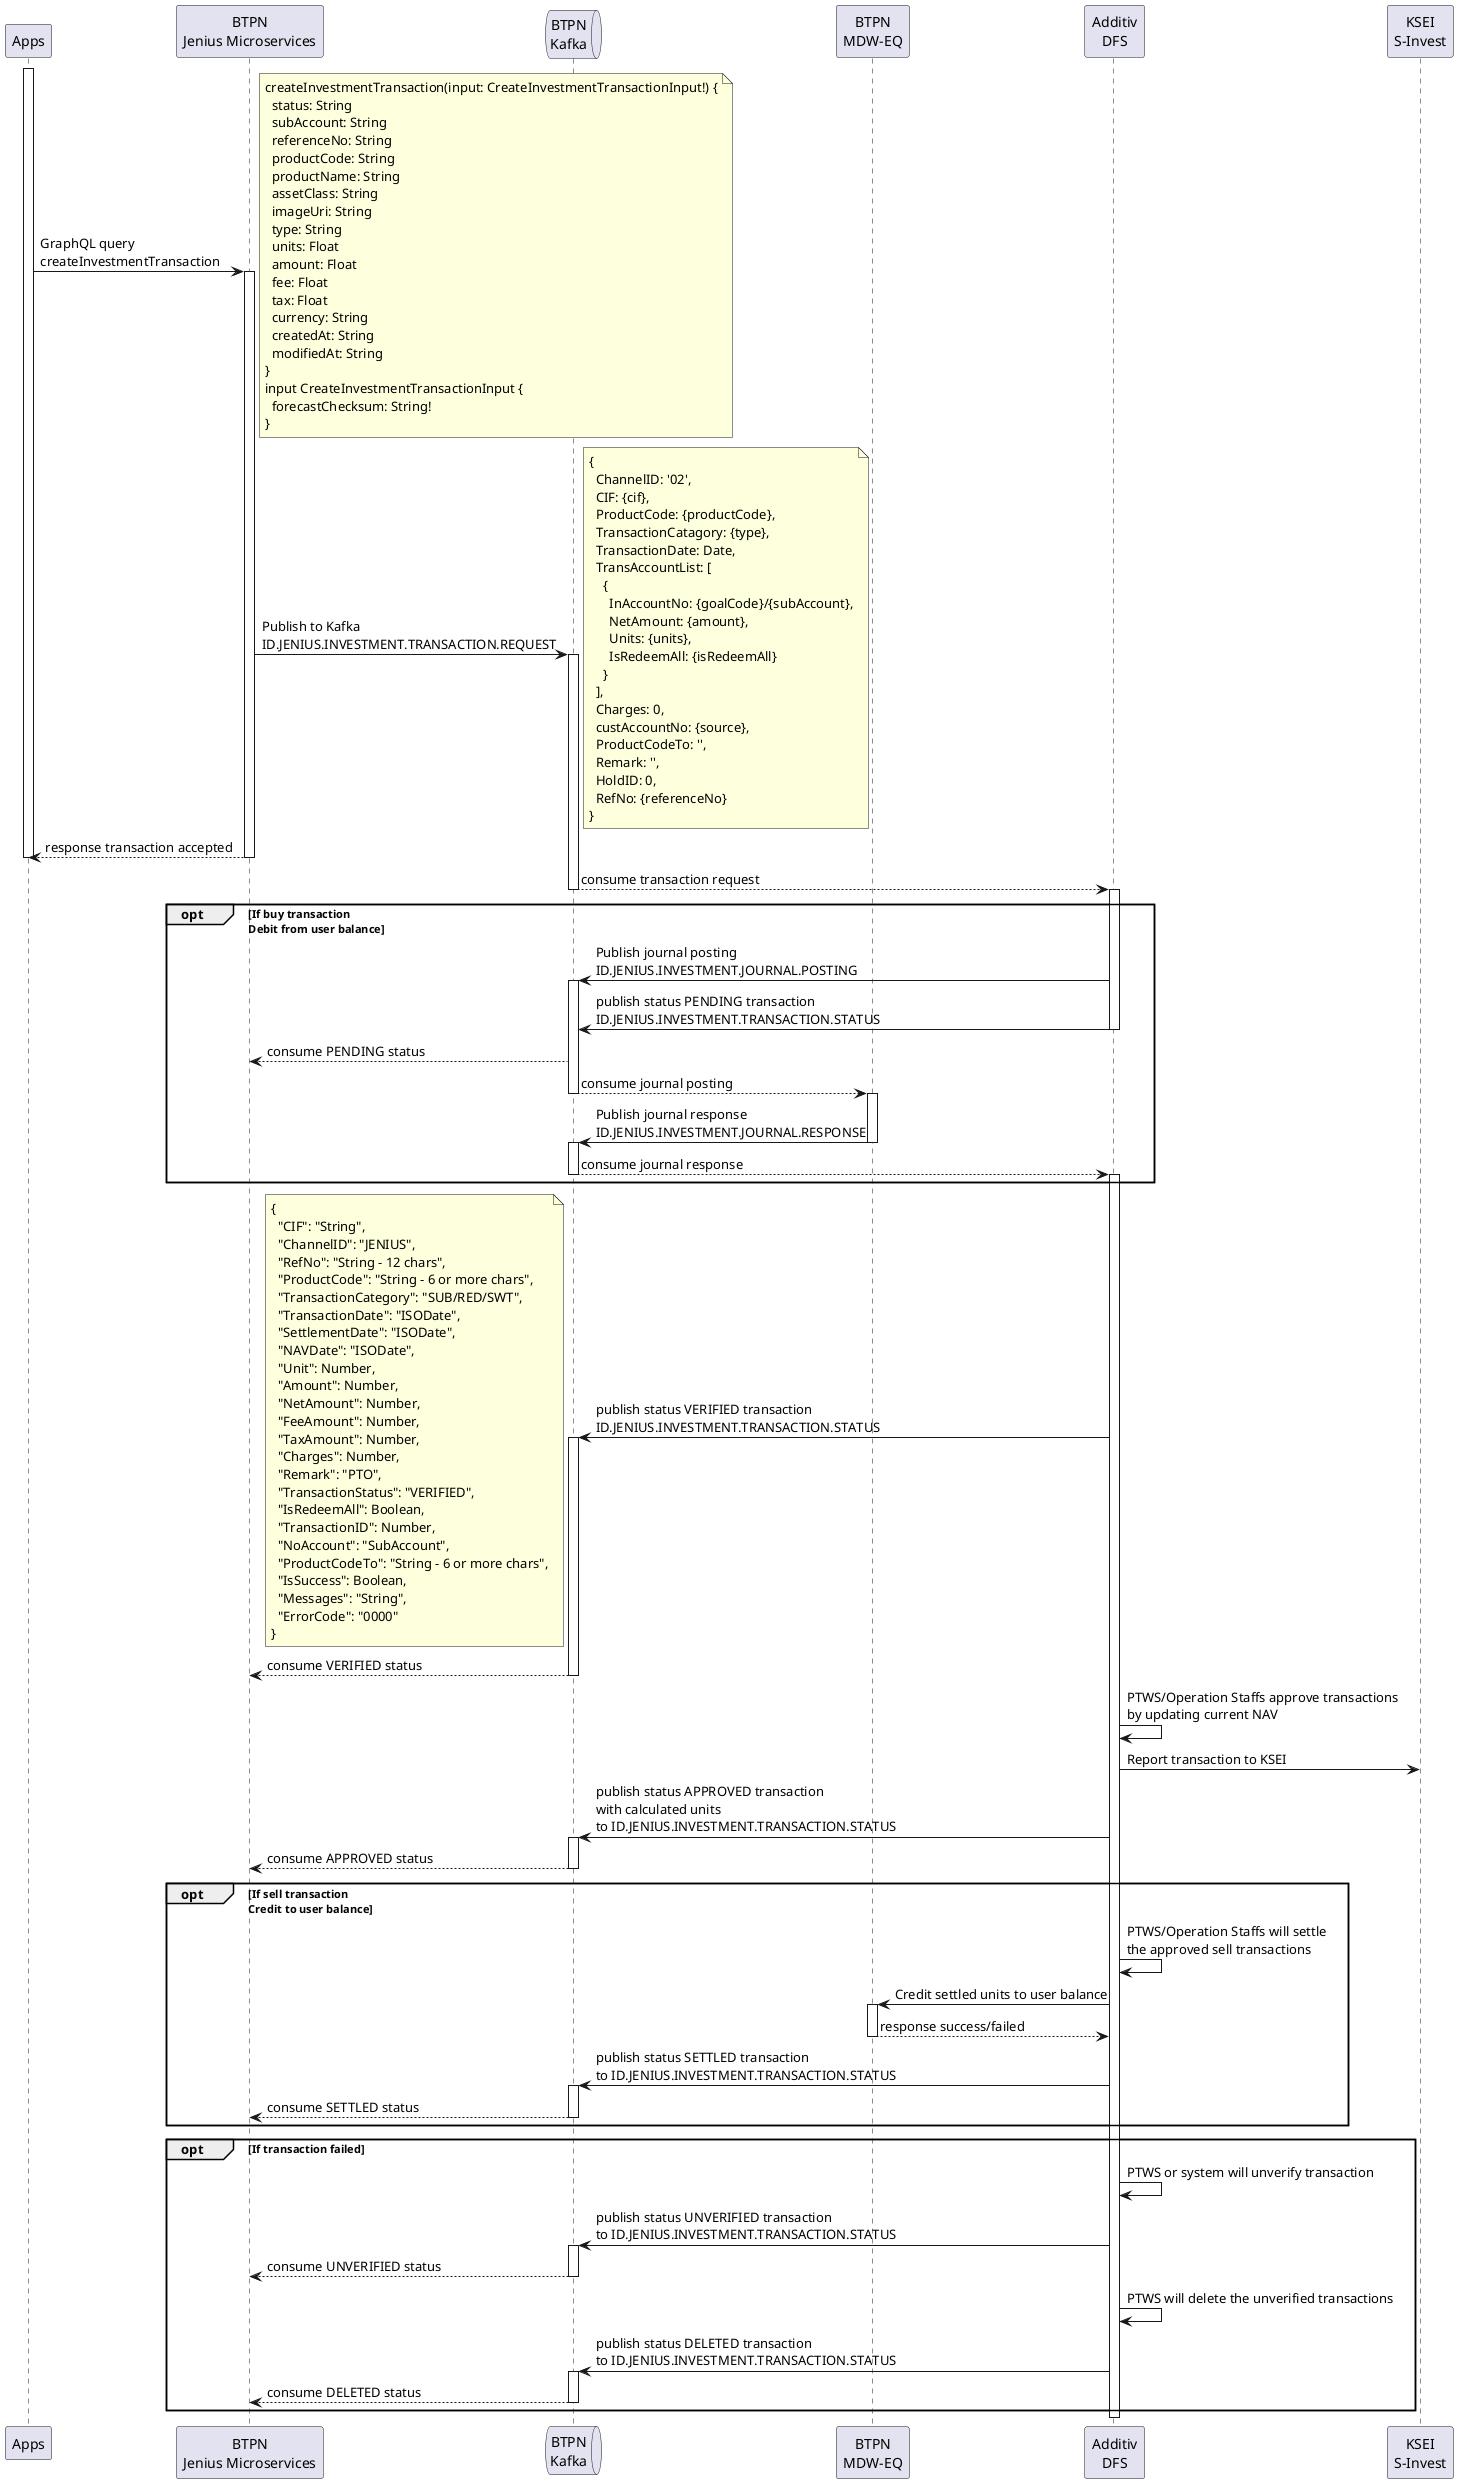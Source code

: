 @startuml transactions
participant "Apps" as app
participant "BTPN\nJenius Microservices" as ms
queue "BTPN\nKafka" as kafka
participant "BTPN\nMDW-EQ" as mdw
participant "Additiv\nDFS" as dfs
participant "KSEI\nS-Invest" as ksei

activate app
app -> ms: GraphQL query\ncreateInvestmentTransaction
note right
createInvestmentTransaction(input: CreateInvestmentTransactionInput!) {
  status: String
  subAccount: String
  referenceNo: String
  productCode: String
  productName: String
  assetClass: String
  imageUri: String
  type: String
  units: Float
  amount: Float
  fee: Float
  tax: Float
  currency: String
  createdAt: String
  modifiedAt: String
}
input CreateInvestmentTransactionInput {
  forecastChecksum: String!
}
end note

activate ms
ms -> kafka: Publish to Kafka\nID.JENIUS.INVESTMENT.TRANSACTION.REQUEST
activate kafka
note right
{
  ChannelID: '02',
  CIF: {cif},
  ProductCode: {productCode},
  TransactionCatagory: {type},
  TransactionDate: Date,
  TransAccountList: [
    {
      InAccountNo: {goalCode}/{subAccount},
      NetAmount: {amount},
      Units: {units},
      IsRedeemAll: {isRedeemAll}
    }
  ],
  Charges: 0,
  custAccountNo: {source},
  ProductCodeTo: '',
  Remark: '',
  HoldID: 0,
  RefNo: {referenceNo}
}
end note
ms --> app: response transaction accepted
deactivate ms
deactivate app

kafka --> dfs: consume transaction request
deactivate kafka

' Buy transaction condition
opt If buy transaction\nDebit from user balance
activate dfs
dfs -> kafka: Publish journal posting\nID.JENIUS.INVESTMENT.JOURNAL.POSTING
activate kafka

dfs -> kafka: publish status PENDING transaction\nID.JENIUS.INVESTMENT.TRANSACTION.STATUS
deactivate dfs
kafka --> ms: consume PENDING status
kafka --> mdw: consume journal posting
deactivate kafka

activate mdw
mdw -> kafka: Publish journal response\nID.JENIUS.INVESTMENT.JOURNAL.RESPONSE
deactivate mdw

activate kafka
kafka --> dfs: consume journal response
deactivate kafka
activate dfs
end opt
' End buy transaction condition

dfs -> kafka: publish status VERIFIED transaction\nID.JENIUS.INVESTMENT.TRANSACTION.STATUS
note left
{
  "CIF": "String",
  "ChannelID": "JENIUS",
  "RefNo": "String - 12 chars",
  "ProductCode": "String - 6 or more chars",
  "TransactionCategory": "SUB/RED/SWT",
  "TransactionDate": "ISODate",
  "SettlementDate": "ISODate",
  "NAVDate": "ISODate",
  "Unit": Number,
  "Amount": Number,
  "NetAmount": Number,
  "FeeAmount": Number,
  "TaxAmount": Number,
  "Charges": Number,
  "Remark": "PTO",
  "TransactionStatus": "VERIFIED",
  "IsRedeemAll": Boolean,
  "TransactionID": Number,
  "NoAccount": "SubAccount",
  "ProductCodeTo": "String - 6 or more chars",
  "IsSuccess": Boolean,
  "Messages": "String",
  "ErrorCode": "0000"
}
end note
activate kafka
kafka --> ms: consume VERIFIED status
deactivate kafka

dfs -> dfs: PTWS/Operation Staffs approve transactions\nby updating current NAV
dfs -> ksei: Report transaction to KSEI
dfs -> kafka: publish status APPROVED transaction\nwith calculated units\nto ID.JENIUS.INVESTMENT.TRANSACTION.STATUS
activate kafka
kafka --> ms: consume APPROVED status
deactivate kafka

' Sell transaction condition
opt If sell transaction\nCredit to user balance
dfs -> dfs: PTWS/Operation Staffs will settle\nthe approved sell transactions
dfs -> mdw: Credit settled units to user balance
activate mdw
mdw --> dfs: response success/failed 
deactivate mdw
dfs -> kafka: publish status SETTLED transaction\nto ID.JENIUS.INVESTMENT.TRANSACTION.STATUS
activate kafka
kafka --> ms: consume SETTLED status
deactivate kafka
end opt
' End Sell transaction condition

opt If transaction failed
dfs -> dfs: PTWS or system will unverify transaction
dfs -> kafka: publish status UNVERIFIED transaction\nto ID.JENIUS.INVESTMENT.TRANSACTION.STATUS
activate kafka
kafka --> ms: consume UNVERIFIED status
deactivate kafka
dfs -> dfs: PTWS will delete the unverified transactions
dfs -> kafka: publish status DELETED transaction\nto ID.JENIUS.INVESTMENT.TRANSACTION.STATUS
activate kafka
kafka --> ms: consume DELETED status
deactivate kafka
end opt

deactivate dfs

@enduml
